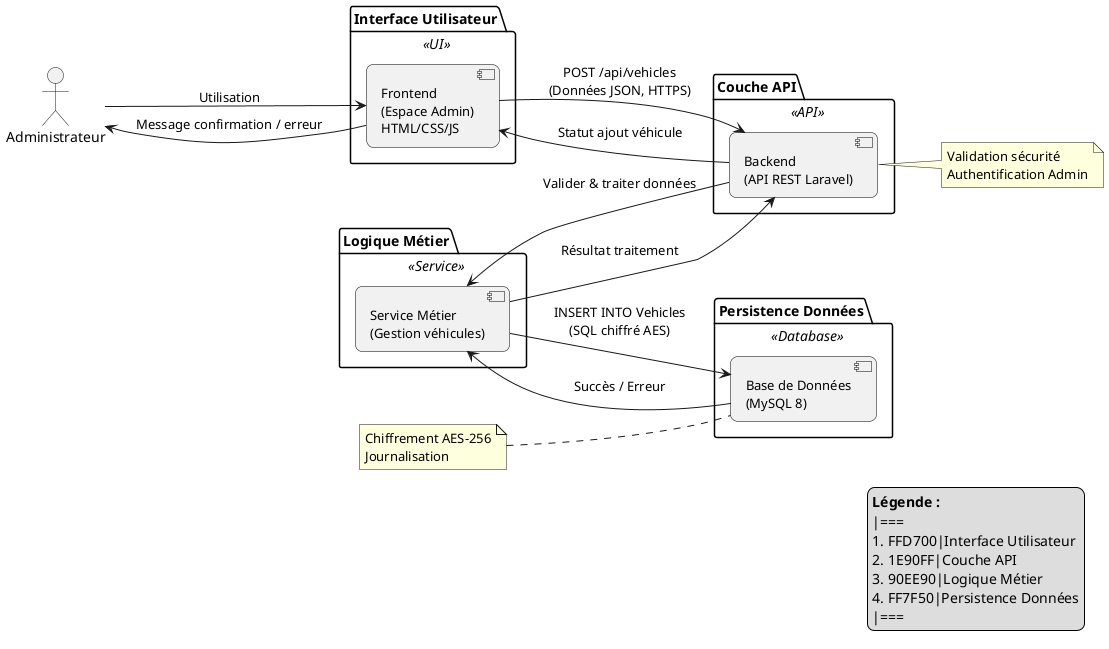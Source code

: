@startuml
' Orientation du diagramme
left to right direction

' Couleurs personnalisées pour chaque couche
skinparam component {
  BackgroundColor<<UI>> #FFD700    ' Jaune doré pour Interface Utilisateur
  BackgroundColor<<API>> #1E90FF   ' Bleu dodger pour Couche API
  BackgroundColor<<Service>> #90EE90 ' Vert clair pour Logique Métier
  BackgroundColor<<Database>> #FF7F50 ' Corail pour Persistence Données
  BorderColor black
  FontSize 13
  FontName Arial
  RoundCorner 15
}

' Définition des packages avec légende couleur
package "Interface Utilisateur" <<UI>> {
  [Frontend\n(Espace Admin)\nHTML/CSS/JS] as Front
}

package "Couche API" <<API>> {
  [Backend\n(API REST Laravel)] as Back
}

package "Logique Métier" <<Service>> {
  [Service Métier\n(Gestion véhicules)] as Service
}

package "Persistence Données" <<Database>> {
  [Base de Données\n(MySQL 8)] as DB
}

actor Administrateur

' Relations entre composants
Administrateur --> Front : Utilisation

Front --> Back : POST /api/vehicles\n(Données JSON, HTTPS)
Back --> Service : Valider & traiter données
Service --> DB : INSERT INTO Vehicles\n(SQL chiffré AES)
DB --> Service : Succès / Erreur
Service --> Back : Résultat traitement
Back --> Front : Statut ajout véhicule
Front --> Administrateur : Message confirmation / erreur

' Notes explicatives
note right of Back
  Validation sécurité
  Authentification Admin
end note

note left of DB
  Chiffrement AES-256
  Journalisation
end note

' Légende avec couleurs
legend right
  <b>Légende :</b>
  |===
  #FFD700|Interface Utilisateur
  #1E90FF|Couche API
  #90EE90|Logique Métier
  #FF7F50|Persistence Données
  |===
end legend

@enduml
